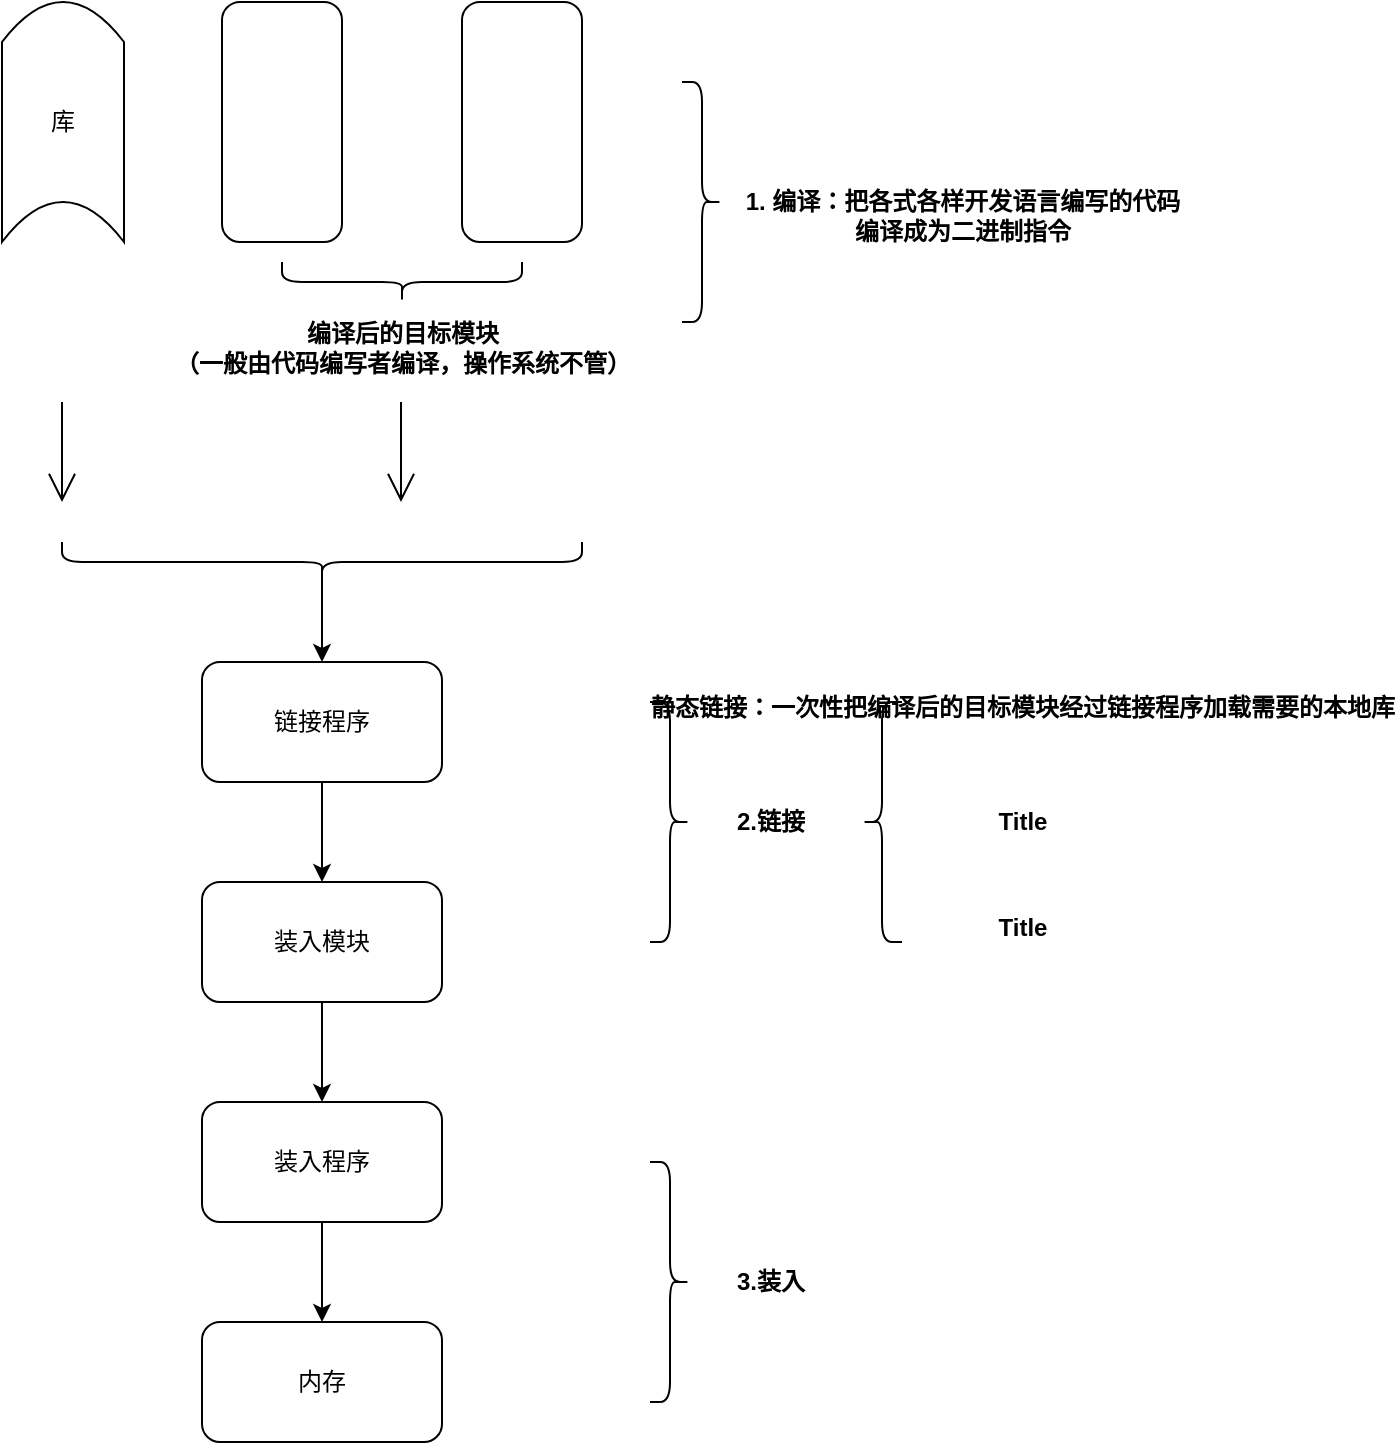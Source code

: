 <mxfile version="21.3.8" type="github">
  <diagram name="第 1 页" id="SMMPnXZLgG_OkL0JwIQL">
    <mxGraphModel dx="1752" dy="948" grid="1" gridSize="10" guides="1" tooltips="1" connect="1" arrows="1" fold="1" page="1" pageScale="1" pageWidth="827" pageHeight="1169" math="0" shadow="0">
      <root>
        <mxCell id="0" />
        <mxCell id="1" parent="0" />
        <mxCell id="BheCtsbC5Pr1tIgJ_9VC-1" value="" style="rounded=1;whiteSpace=wrap;html=1;direction=south;" vertex="1" parent="1">
          <mxGeometry x="200" y="60" width="60" height="120" as="geometry" />
        </mxCell>
        <mxCell id="BheCtsbC5Pr1tIgJ_9VC-2" value="" style="rounded=1;whiteSpace=wrap;html=1;direction=south;" vertex="1" parent="1">
          <mxGeometry x="320" y="60" width="60" height="120" as="geometry" />
        </mxCell>
        <mxCell id="BheCtsbC5Pr1tIgJ_9VC-3" value="库" style="shape=dataStorage;whiteSpace=wrap;html=1;fixedSize=1;direction=south;" vertex="1" parent="1">
          <mxGeometry x="90" y="60" width="61" height="120" as="geometry" />
        </mxCell>
        <mxCell id="BheCtsbC5Pr1tIgJ_9VC-4" value="" style="shape=curlyBracket;whiteSpace=wrap;html=1;rounded=1;flipH=1;labelPosition=right;verticalLabelPosition=middle;align=left;verticalAlign=middle;direction=north;" vertex="1" parent="1">
          <mxGeometry x="230" y="190" width="120" height="20" as="geometry" />
        </mxCell>
        <mxCell id="BheCtsbC5Pr1tIgJ_9VC-18" value="编译后的目标模块&lt;br&gt;（一般由代码编写者编译，操作系统不管）" style="text;align=center;fontStyle=1;verticalAlign=middle;spacingLeft=3;spacingRight=3;strokeColor=none;rotatable=0;points=[[0,0.5],[1,0.5]];portConstraint=eastwest;html=1;" vertex="1" parent="1">
          <mxGeometry x="250" y="220" width="80" height="26" as="geometry" />
        </mxCell>
        <mxCell id="BheCtsbC5Pr1tIgJ_9VC-19" value="" style="shape=curlyBracket;whiteSpace=wrap;html=1;rounded=1;flipH=1;labelPosition=right;verticalLabelPosition=middle;align=left;verticalAlign=middle;" vertex="1" parent="1">
          <mxGeometry x="430" y="100" width="20" height="120" as="geometry" />
        </mxCell>
        <mxCell id="BheCtsbC5Pr1tIgJ_9VC-20" value="1. 编译：把各式各样开发语言编写的代码&lt;br&gt;编译成为二进制指令" style="text;align=center;fontStyle=1;verticalAlign=middle;spacingLeft=3;spacingRight=3;strokeColor=none;rotatable=0;points=[[0,0.5],[1,0.5]];portConstraint=eastwest;html=1;" vertex="1" parent="1">
          <mxGeometry x="530" y="154" width="80" height="26" as="geometry" />
        </mxCell>
        <mxCell id="BheCtsbC5Pr1tIgJ_9VC-32" style="edgeStyle=orthogonalEdgeStyle;rounded=0;orthogonalLoop=1;jettySize=auto;html=1;exitX=0.5;exitY=1;exitDx=0;exitDy=0;entryX=0.5;entryY=0;entryDx=0;entryDy=0;" edge="1" parent="1" source="BheCtsbC5Pr1tIgJ_9VC-22" target="BheCtsbC5Pr1tIgJ_9VC-31">
          <mxGeometry relative="1" as="geometry" />
        </mxCell>
        <mxCell id="BheCtsbC5Pr1tIgJ_9VC-22" value="链接程序" style="rounded=1;whiteSpace=wrap;html=1;" vertex="1" parent="1">
          <mxGeometry x="190" y="390" width="120" height="60" as="geometry" />
        </mxCell>
        <mxCell id="BheCtsbC5Pr1tIgJ_9VC-30" style="edgeStyle=orthogonalEdgeStyle;rounded=0;orthogonalLoop=1;jettySize=auto;html=1;exitX=0.1;exitY=0.5;exitDx=0;exitDy=0;exitPerimeter=0;entryX=0.5;entryY=0;entryDx=0;entryDy=0;" edge="1" parent="1" source="BheCtsbC5Pr1tIgJ_9VC-27" target="BheCtsbC5Pr1tIgJ_9VC-22">
          <mxGeometry relative="1" as="geometry" />
        </mxCell>
        <mxCell id="BheCtsbC5Pr1tIgJ_9VC-27" value="" style="shape=curlyBracket;whiteSpace=wrap;html=1;rounded=1;flipH=1;labelPosition=right;verticalLabelPosition=middle;align=left;verticalAlign=middle;direction=north;" vertex="1" parent="1">
          <mxGeometry x="120" y="330" width="260" height="20" as="geometry" />
        </mxCell>
        <mxCell id="BheCtsbC5Pr1tIgJ_9VC-28" value="" style="endArrow=open;endFill=1;endSize=12;html=1;rounded=0;" edge="1" parent="1">
          <mxGeometry width="160" relative="1" as="geometry">
            <mxPoint x="120" y="260" as="sourcePoint" />
            <mxPoint x="120" y="310" as="targetPoint" />
          </mxGeometry>
        </mxCell>
        <mxCell id="BheCtsbC5Pr1tIgJ_9VC-29" value="" style="endArrow=open;endFill=1;endSize=12;html=1;rounded=0;" edge="1" parent="1">
          <mxGeometry width="160" relative="1" as="geometry">
            <mxPoint x="289.5" y="260" as="sourcePoint" />
            <mxPoint x="289.5" y="310" as="targetPoint" />
          </mxGeometry>
        </mxCell>
        <mxCell id="BheCtsbC5Pr1tIgJ_9VC-36" style="edgeStyle=orthogonalEdgeStyle;rounded=0;orthogonalLoop=1;jettySize=auto;html=1;exitX=0.5;exitY=1;exitDx=0;exitDy=0;entryX=0.5;entryY=0;entryDx=0;entryDy=0;" edge="1" parent="1" source="BheCtsbC5Pr1tIgJ_9VC-31" target="BheCtsbC5Pr1tIgJ_9VC-35">
          <mxGeometry relative="1" as="geometry" />
        </mxCell>
        <mxCell id="BheCtsbC5Pr1tIgJ_9VC-31" value="装入模块" style="rounded=1;whiteSpace=wrap;html=1;" vertex="1" parent="1">
          <mxGeometry x="190" y="500" width="120" height="60" as="geometry" />
        </mxCell>
        <mxCell id="BheCtsbC5Pr1tIgJ_9VC-33" value="" style="shape=curlyBracket;whiteSpace=wrap;html=1;rounded=1;flipH=1;labelPosition=right;verticalLabelPosition=middle;align=left;verticalAlign=middle;" vertex="1" parent="1">
          <mxGeometry x="414" y="410" width="20" height="120" as="geometry" />
        </mxCell>
        <mxCell id="BheCtsbC5Pr1tIgJ_9VC-34" value="2.链接" style="text;align=center;fontStyle=1;verticalAlign=middle;spacingLeft=3;spacingRight=3;strokeColor=none;rotatable=0;points=[[0,0.5],[1,0.5]];portConstraint=eastwest;html=1;" vertex="1" parent="1">
          <mxGeometry x="434" y="457" width="80" height="26" as="geometry" />
        </mxCell>
        <mxCell id="BheCtsbC5Pr1tIgJ_9VC-38" style="edgeStyle=orthogonalEdgeStyle;rounded=0;orthogonalLoop=1;jettySize=auto;html=1;exitX=0.5;exitY=1;exitDx=0;exitDy=0;" edge="1" parent="1" source="BheCtsbC5Pr1tIgJ_9VC-35" target="BheCtsbC5Pr1tIgJ_9VC-37">
          <mxGeometry relative="1" as="geometry" />
        </mxCell>
        <mxCell id="BheCtsbC5Pr1tIgJ_9VC-35" value="装入程序" style="rounded=1;whiteSpace=wrap;html=1;" vertex="1" parent="1">
          <mxGeometry x="190" y="610" width="120" height="60" as="geometry" />
        </mxCell>
        <mxCell id="BheCtsbC5Pr1tIgJ_9VC-37" value="内存" style="rounded=1;whiteSpace=wrap;html=1;" vertex="1" parent="1">
          <mxGeometry x="190" y="720" width="120" height="60" as="geometry" />
        </mxCell>
        <mxCell id="BheCtsbC5Pr1tIgJ_9VC-39" value="" style="shape=curlyBracket;whiteSpace=wrap;html=1;rounded=1;flipH=1;labelPosition=right;verticalLabelPosition=middle;align=left;verticalAlign=middle;" vertex="1" parent="1">
          <mxGeometry x="414" y="640" width="20" height="120" as="geometry" />
        </mxCell>
        <mxCell id="BheCtsbC5Pr1tIgJ_9VC-40" value="3.装入" style="text;align=center;fontStyle=1;verticalAlign=middle;spacingLeft=3;spacingRight=3;strokeColor=none;rotatable=0;points=[[0,0.5],[1,0.5]];portConstraint=eastwest;html=1;" vertex="1" parent="1">
          <mxGeometry x="434" y="687" width="80" height="26" as="geometry" />
        </mxCell>
        <mxCell id="BheCtsbC5Pr1tIgJ_9VC-41" value="" style="shape=curlyBracket;whiteSpace=wrap;html=1;rounded=1;labelPosition=left;verticalLabelPosition=middle;align=right;verticalAlign=middle;" vertex="1" parent="1">
          <mxGeometry x="520" y="410" width="20" height="120" as="geometry" />
        </mxCell>
        <mxCell id="BheCtsbC5Pr1tIgJ_9VC-42" value="静态链接：一次性把编译后的目标模块经过链接程序加载需要的本地库" style="text;align=center;fontStyle=1;verticalAlign=middle;spacingLeft=3;spacingRight=3;strokeColor=none;rotatable=0;points=[[0,0.5],[1,0.5]];portConstraint=eastwest;html=1;" vertex="1" parent="1">
          <mxGeometry x="560" y="400" width="80" height="26" as="geometry" />
        </mxCell>
        <mxCell id="BheCtsbC5Pr1tIgJ_9VC-43" value="Title" style="text;align=center;fontStyle=1;verticalAlign=middle;spacingLeft=3;spacingRight=3;strokeColor=none;rotatable=0;points=[[0,0.5],[1,0.5]];portConstraint=eastwest;html=1;" vertex="1" parent="1">
          <mxGeometry x="560" y="457" width="80" height="26" as="geometry" />
        </mxCell>
        <mxCell id="BheCtsbC5Pr1tIgJ_9VC-44" value="Title" style="text;align=center;fontStyle=1;verticalAlign=middle;spacingLeft=3;spacingRight=3;strokeColor=none;rotatable=0;points=[[0,0.5],[1,0.5]];portConstraint=eastwest;html=1;" vertex="1" parent="1">
          <mxGeometry x="560" y="510" width="80" height="26" as="geometry" />
        </mxCell>
      </root>
    </mxGraphModel>
  </diagram>
</mxfile>
